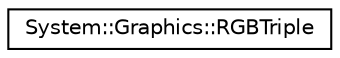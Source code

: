 digraph G
{
  edge [fontname="Helvetica",fontsize="10",labelfontname="Helvetica",labelfontsize="10"];
  node [fontname="Helvetica",fontsize="10",shape=record];
  rankdir="LR";
  Node1 [label="System::Graphics::RGBTriple",height=0.2,width=0.4,color="black", fillcolor="white", style="filled",URL="$class_system_1_1_graphics_1_1_r_g_b_triple.html"];
}
